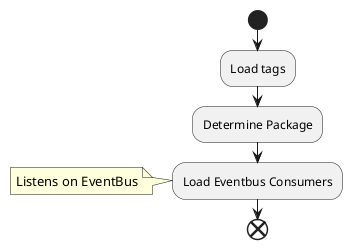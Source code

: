 @startuml DBVerticleFlow
start
:Load tags;
:Determine Package;
:Load Eventbus Consumers;
note: Listens on EventBus
end
@enduml